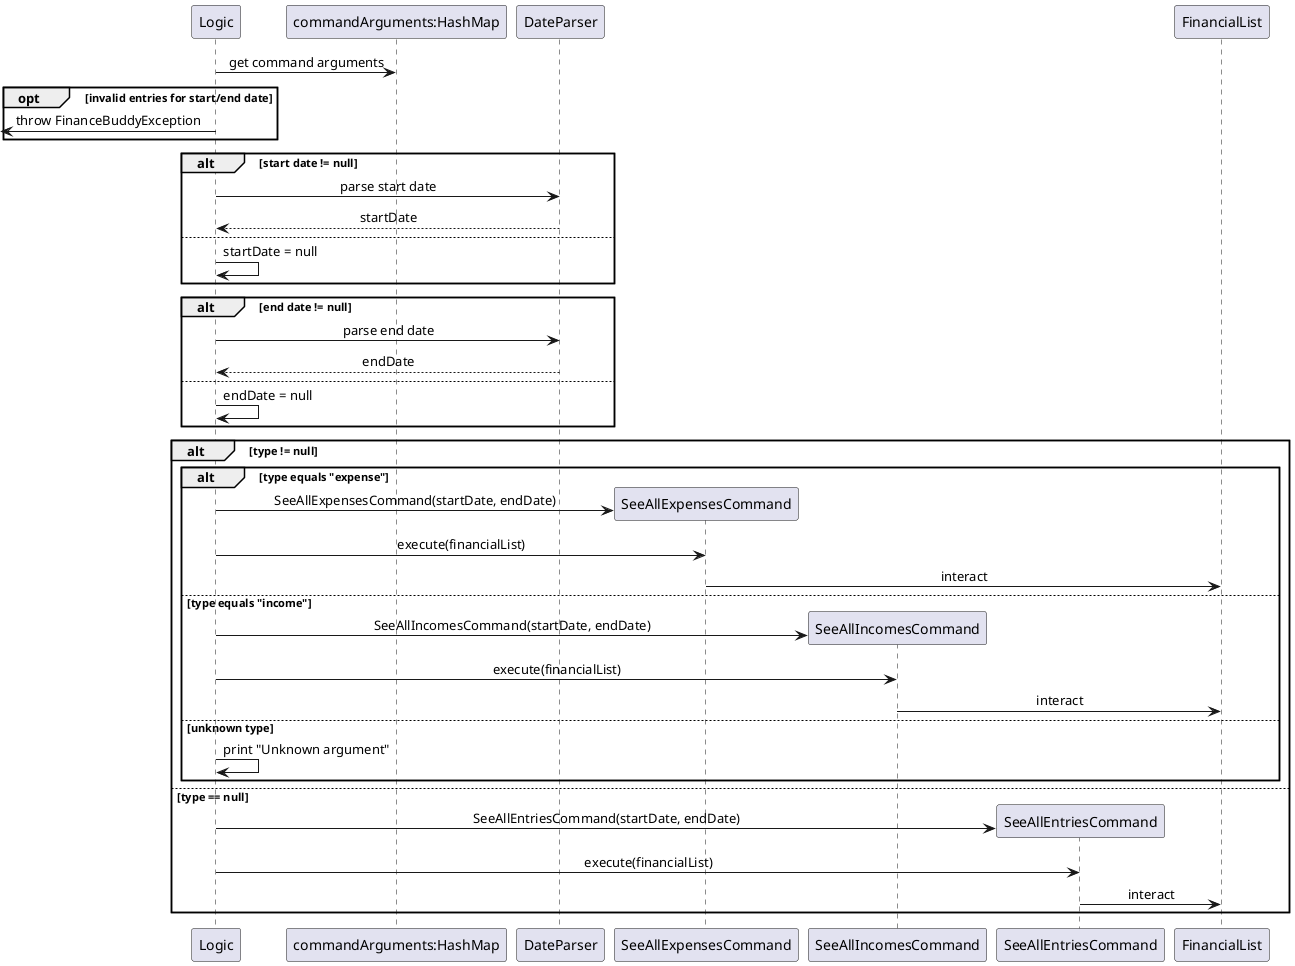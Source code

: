 @startuml
skinparam sequenceMessageAlign center
skinparam responseMessageBelowArrow true

participant "Logic" as app
participant "commandArguments:HashMap" as map
participant "DateParser" as parser
participant "SeeAllExpensesCommand" as expense
participant "SeeAllIncomesCommand" as income
participant "SeeAllEntriesCommand" as all
participant "FinancialList" as list

' Get values from HashMap
app -> map : get command arguments

' Check for blank dates
opt invalid entries for start/end date
    <- app : throw FinanceBuddyException
end

' Parse dates
alt start date != null
    app -> parser : parse start date
    parser --> app : startDate
    else
        app -> app : startDate = null
end

alt end date != null
    app -> parser : parse end date
    parser --> app : endDate
    else
        app -> app : endDate = null
end

' Command execution based on type
alt type != null
    alt type equals "expense"
        app -> expense ** : SeeAllExpensesCommand(startDate, endDate)
        app -> expense : execute(financialList)
        expense -> list : interact
    else type equals "income"
        app -> income ** : SeeAllIncomesCommand(startDate, endDate)
        app -> income : execute(financialList)
        income -> list : interact
    else unknown type
        app -> app : print "Unknown argument"
    end
else type == null
    app -> all ** : SeeAllEntriesCommand(startDate, endDate)
    app -> all : execute(financialList)
    all -> list : interact
end
@enduml